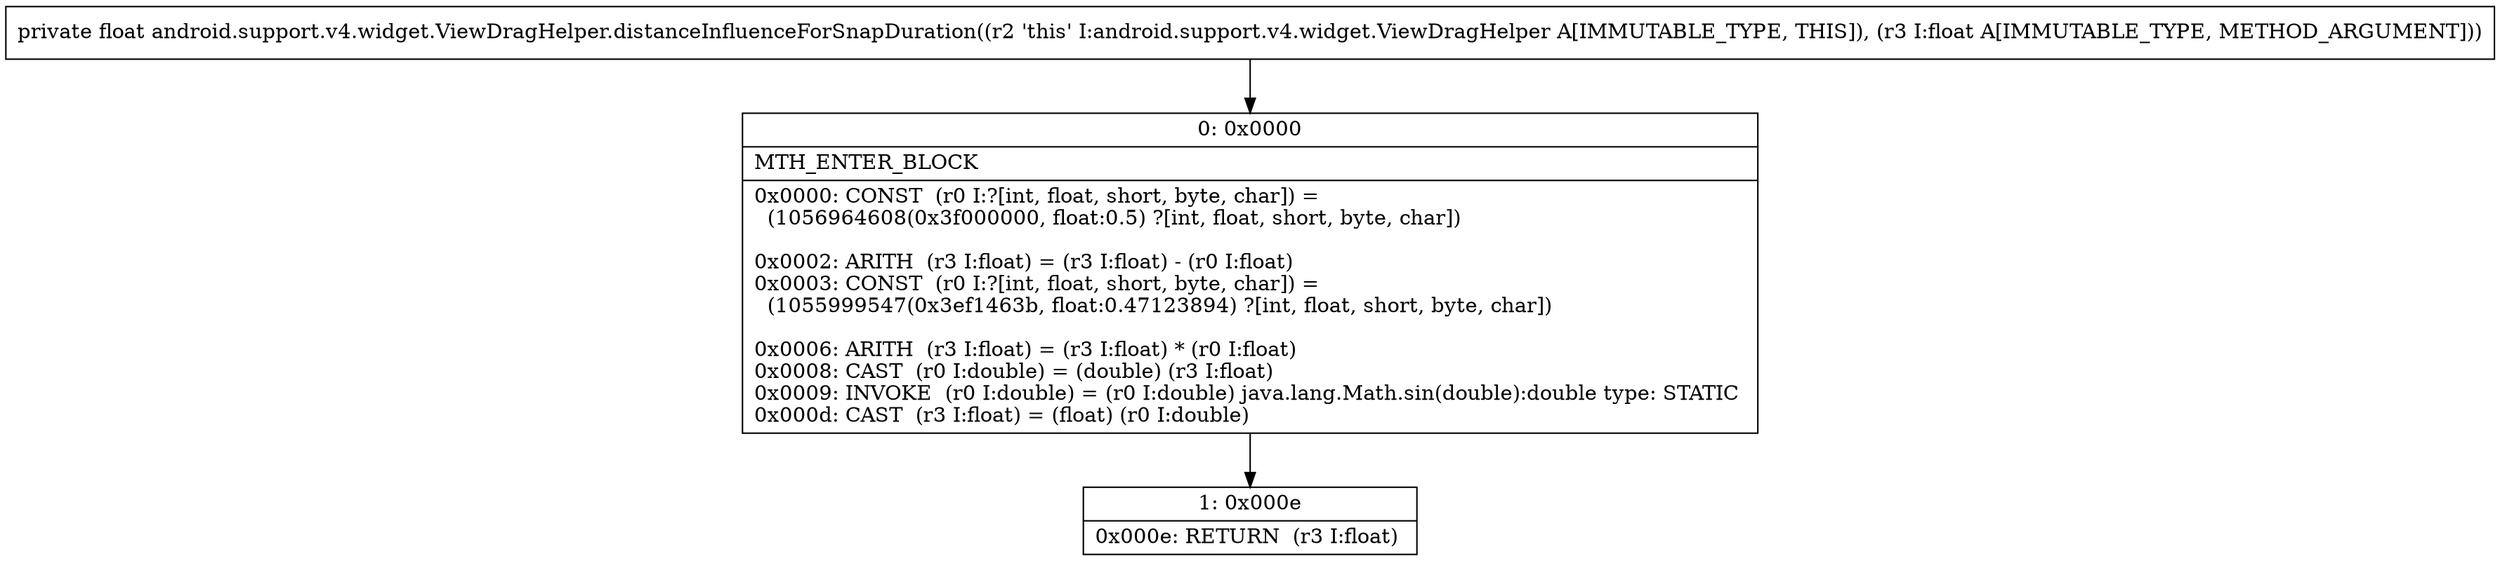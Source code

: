 digraph "CFG forandroid.support.v4.widget.ViewDragHelper.distanceInfluenceForSnapDuration(F)F" {
Node_0 [shape=record,label="{0\:\ 0x0000|MTH_ENTER_BLOCK\l|0x0000: CONST  (r0 I:?[int, float, short, byte, char]) = \l  (1056964608(0x3f000000, float:0.5) ?[int, float, short, byte, char])\l \l0x0002: ARITH  (r3 I:float) = (r3 I:float) \- (r0 I:float) \l0x0003: CONST  (r0 I:?[int, float, short, byte, char]) = \l  (1055999547(0x3ef1463b, float:0.47123894) ?[int, float, short, byte, char])\l \l0x0006: ARITH  (r3 I:float) = (r3 I:float) * (r0 I:float) \l0x0008: CAST  (r0 I:double) = (double) (r3 I:float) \l0x0009: INVOKE  (r0 I:double) = (r0 I:double) java.lang.Math.sin(double):double type: STATIC \l0x000d: CAST  (r3 I:float) = (float) (r0 I:double) \l}"];
Node_1 [shape=record,label="{1\:\ 0x000e|0x000e: RETURN  (r3 I:float) \l}"];
MethodNode[shape=record,label="{private float android.support.v4.widget.ViewDragHelper.distanceInfluenceForSnapDuration((r2 'this' I:android.support.v4.widget.ViewDragHelper A[IMMUTABLE_TYPE, THIS]), (r3 I:float A[IMMUTABLE_TYPE, METHOD_ARGUMENT])) }"];
MethodNode -> Node_0;
Node_0 -> Node_1;
}

